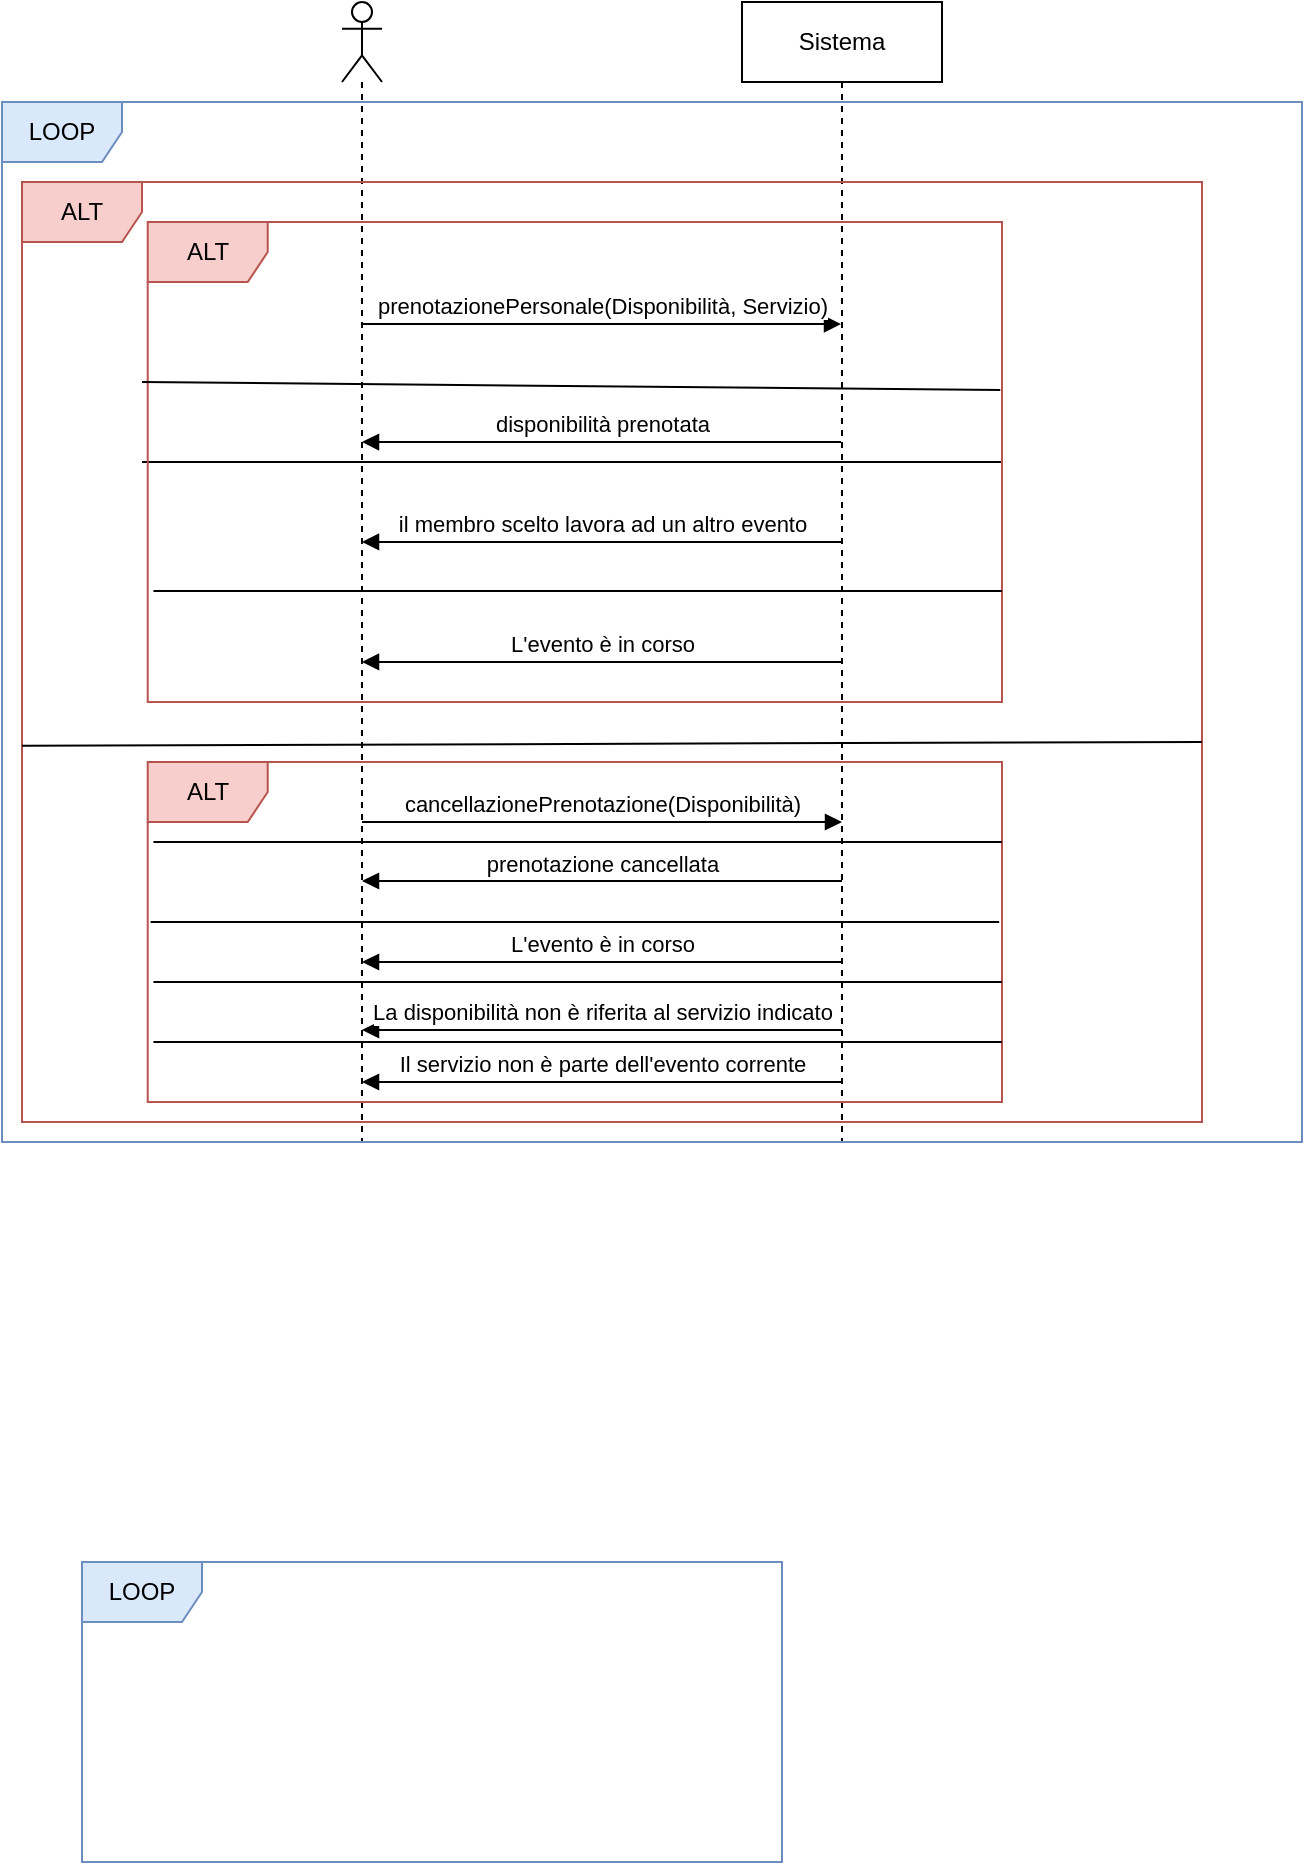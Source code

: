 <mxfile version="21.5.2" type="device">
  <diagram name="Page-1" id="COTHiYU2oobBMXKfAucC">
    <mxGraphModel dx="954" dy="512" grid="1" gridSize="10" guides="1" tooltips="1" connect="1" arrows="1" fold="1" page="1" pageScale="1" pageWidth="827" pageHeight="1169" math="0" shadow="0">
      <root>
        <mxCell id="0" />
        <mxCell id="1" parent="0" />
        <mxCell id="dpIyyQrG5vywkC4SpeAJ-1" value="" style="shape=umlLifeline;perimeter=lifelinePerimeter;whiteSpace=wrap;html=1;container=1;dropTarget=0;collapsible=0;recursiveResize=0;outlineConnect=0;portConstraint=eastwest;newEdgeStyle={&quot;edgeStyle&quot;:&quot;elbowEdgeStyle&quot;,&quot;elbow&quot;:&quot;vertical&quot;,&quot;curved&quot;:0,&quot;rounded&quot;:0};participant=umlActor;" parent="1" vertex="1">
          <mxGeometry x="230" y="70" width="20" height="570" as="geometry" />
        </mxCell>
        <mxCell id="dpIyyQrG5vywkC4SpeAJ-2" value="Sistema" style="shape=umlLifeline;perimeter=lifelinePerimeter;whiteSpace=wrap;html=1;container=1;dropTarget=0;collapsible=0;recursiveResize=0;outlineConnect=0;portConstraint=eastwest;newEdgeStyle={&quot;edgeStyle&quot;:&quot;elbowEdgeStyle&quot;,&quot;elbow&quot;:&quot;vertical&quot;,&quot;curved&quot;:0,&quot;rounded&quot;:0};" parent="1" vertex="1">
          <mxGeometry x="430" y="70" width="100" height="570" as="geometry" />
        </mxCell>
        <mxCell id="dpIyyQrG5vywkC4SpeAJ-5" value="" style="endArrow=none;endFill=0;endSize=12;html=1;rounded=0;strokeColor=default;" parent="1" edge="1">
          <mxGeometry width="160" relative="1" as="geometry">
            <mxPoint x="130" y="300" as="sourcePoint" />
            <mxPoint x="560" y="300" as="targetPoint" />
            <Array as="points">
              <mxPoint x="310" y="300" />
            </Array>
          </mxGeometry>
        </mxCell>
        <mxCell id="dpIyyQrG5vywkC4SpeAJ-14" value="LOOP" style="shape=umlFrame;whiteSpace=wrap;html=1;pointerEvents=0;fillColor=#dae8fc;strokeColor=#6c8ebf;" parent="1" vertex="1">
          <mxGeometry x="100" y="850" width="350" height="150" as="geometry" />
        </mxCell>
        <mxCell id="dpIyyQrG5vywkC4SpeAJ-15" value="cancellazionePrenotazione(Disponibilità)" style="html=1;verticalAlign=bottom;endArrow=block;edgeStyle=elbowEdgeStyle;elbow=vertical;curved=0;rounded=0;" parent="1" edge="1">
          <mxGeometry width="80" relative="1" as="geometry">
            <mxPoint x="240" y="480" as="sourcePoint" />
            <mxPoint x="480" y="480" as="targetPoint" />
            <Array as="points">
              <mxPoint x="360" y="480" />
            </Array>
          </mxGeometry>
        </mxCell>
        <mxCell id="dpIyyQrG5vywkC4SpeAJ-16" value="prenotazione cancellata" style="html=1;verticalAlign=bottom;endArrow=none;edgeStyle=elbowEdgeStyle;elbow=vertical;curved=0;rounded=0;startArrow=block;startFill=1;endFill=0;" parent="1" edge="1">
          <mxGeometry width="80" relative="1" as="geometry">
            <mxPoint x="240" y="509.5" as="sourcePoint" />
            <mxPoint x="480" y="509.5" as="targetPoint" />
            <Array as="points">
              <mxPoint x="360" y="509.5" />
            </Array>
          </mxGeometry>
        </mxCell>
        <mxCell id="dpIyyQrG5vywkC4SpeAJ-6" value="LOOP" style="shape=umlFrame;whiteSpace=wrap;html=1;pointerEvents=0;fillColor=#dae8fc;strokeColor=#6c8ebf;" parent="1" vertex="1">
          <mxGeometry x="60" y="120" width="650" height="520" as="geometry" />
        </mxCell>
        <mxCell id="dpIyyQrG5vywkC4SpeAJ-7" value="prenotazionePersonale(Disponibilità, Servizio)" style="html=1;verticalAlign=bottom;endArrow=block;edgeStyle=elbowEdgeStyle;elbow=vertical;curved=0;rounded=0;" parent="1" source="dpIyyQrG5vywkC4SpeAJ-1" target="dpIyyQrG5vywkC4SpeAJ-2" edge="1">
          <mxGeometry width="80" relative="1" as="geometry">
            <mxPoint x="364.286" y="433.158" as="sourcePoint" />
            <mxPoint x="467.143" y="433.158" as="targetPoint" />
            <Array as="points">
              <mxPoint x="351.429" y="231.053" />
            </Array>
          </mxGeometry>
        </mxCell>
        <mxCell id="dpIyyQrG5vywkC4SpeAJ-9" value="ALT" style="shape=umlFrame;whiteSpace=wrap;html=1;pointerEvents=0;fillColor=#f8cecc;strokeColor=#b85450;" parent="1" vertex="1">
          <mxGeometry x="132.86" y="180" width="427.14" height="240" as="geometry" />
        </mxCell>
        <mxCell id="dpIyyQrG5vywkC4SpeAJ-11" value="disponibilità prenotata" style="html=1;verticalAlign=bottom;endArrow=none;edgeStyle=elbowEdgeStyle;elbow=vertical;curved=0;rounded=0;startArrow=block;startFill=1;endFill=0;" parent="1" target="dpIyyQrG5vywkC4SpeAJ-2" edge="1">
          <mxGeometry width="80" relative="1" as="geometry">
            <mxPoint x="240.003" y="290.004" as="sourcePoint" />
            <mxPoint x="548.574" y="290.004" as="targetPoint" />
            <Array as="points">
              <mxPoint x="394.289" y="290.004" />
            </Array>
          </mxGeometry>
        </mxCell>
        <mxCell id="qZ2boYRAXG8nGibsNEoF-3" value="il membro scelto lavora ad un altro evento" style="html=1;verticalAlign=bottom;endArrow=none;edgeStyle=elbowEdgeStyle;elbow=vertical;curved=0;rounded=0;startArrow=block;startFill=1;endFill=0;" parent="1" edge="1">
          <mxGeometry width="80" relative="1" as="geometry">
            <mxPoint x="240.003" y="339.995" as="sourcePoint" />
            <mxPoint x="480" y="340" as="targetPoint" />
            <Array as="points">
              <mxPoint x="394.289" y="339.995" />
            </Array>
          </mxGeometry>
        </mxCell>
        <mxCell id="dpIyyQrG5vywkC4SpeAJ-8" value="" style="endArrow=none;endFill=0;endSize=12;html=1;rounded=0;startArrow=none;startFill=0;entryX=0.998;entryY=0.35;entryDx=0;entryDy=0;entryPerimeter=0;" parent="1" target="dpIyyQrG5vywkC4SpeAJ-9" edge="1">
          <mxGeometry width="160" relative="1" as="geometry">
            <mxPoint x="130" y="260" as="sourcePoint" />
            <mxPoint x="560" y="240" as="targetPoint" />
            <Array as="points" />
          </mxGeometry>
        </mxCell>
        <mxCell id="uiPtFsobEfXlULVtx7NJ-2" value="ALT" style="shape=umlFrame;whiteSpace=wrap;html=1;pointerEvents=0;fillColor=#f8cecc;strokeColor=#b85450;" parent="1" vertex="1">
          <mxGeometry x="70" y="160" width="590" height="470" as="geometry" />
        </mxCell>
        <mxCell id="uiPtFsobEfXlULVtx7NJ-3" value="" style="endArrow=none;html=1;rounded=0;exitX=0.003;exitY=0.63;exitDx=0;exitDy=0;exitPerimeter=0;entryX=1.003;entryY=0.626;entryDx=0;entryDy=0;entryPerimeter=0;" parent="1" edge="1">
          <mxGeometry width="50" height="50" relative="1" as="geometry">
            <mxPoint x="70.0" y="441.84" as="sourcePoint" />
            <mxPoint x="660" y="440.0" as="targetPoint" />
            <Array as="points" />
          </mxGeometry>
        </mxCell>
        <mxCell id="uiPtFsobEfXlULVtx7NJ-4" value="" style="endArrow=none;endFill=0;endSize=12;html=1;rounded=0;startArrow=none;startFill=0;exitX=-0.006;exitY=0.745;exitDx=0;exitDy=0;exitPerimeter=0;entryX=0.994;entryY=0.745;entryDx=0;entryDy=0;entryPerimeter=0;" parent="1" edge="1">
          <mxGeometry width="160" relative="1" as="geometry">
            <mxPoint x="135.711" y="364.499" as="sourcePoint" />
            <mxPoint x="559.997" y="364.499" as="targetPoint" />
          </mxGeometry>
        </mxCell>
        <mxCell id="uiPtFsobEfXlULVtx7NJ-5" value="L&#39;evento è in corso" style="html=1;verticalAlign=bottom;endArrow=none;edgeStyle=elbowEdgeStyle;elbow=vertical;curved=0;rounded=0;startArrow=block;startFill=1;endFill=0;" parent="1" edge="1">
          <mxGeometry width="80" relative="1" as="geometry">
            <mxPoint x="240.003" y="399.995" as="sourcePoint" />
            <mxPoint x="480" y="400" as="targetPoint" />
            <Array as="points">
              <mxPoint x="394.289" y="399.995" />
            </Array>
          </mxGeometry>
        </mxCell>
        <mxCell id="uiPtFsobEfXlULVtx7NJ-7" value="ALT" style="shape=umlFrame;whiteSpace=wrap;html=1;pointerEvents=0;fillColor=#f8cecc;strokeColor=#b85450;" parent="1" vertex="1">
          <mxGeometry x="132.86" y="450" width="427.14" height="170" as="geometry" />
        </mxCell>
        <mxCell id="uiPtFsobEfXlULVtx7NJ-8" value="" style="endArrow=none;endFill=0;endSize=12;html=1;rounded=0;startArrow=none;startFill=0;exitX=-0.006;exitY=0.745;exitDx=0;exitDy=0;exitPerimeter=0;entryX=0.994;entryY=0.745;entryDx=0;entryDy=0;entryPerimeter=0;" parent="1" edge="1">
          <mxGeometry width="160" relative="1" as="geometry">
            <mxPoint x="135.711" y="489.999" as="sourcePoint" />
            <mxPoint x="559.997" y="489.999" as="targetPoint" />
          </mxGeometry>
        </mxCell>
        <mxCell id="uiPtFsobEfXlULVtx7NJ-9" value="" style="endArrow=none;endFill=0;endSize=12;html=1;rounded=0;startArrow=none;startFill=0;exitX=-0.006;exitY=0.745;exitDx=0;exitDy=0;exitPerimeter=0;entryX=0.994;entryY=0.745;entryDx=0;entryDy=0;entryPerimeter=0;" parent="1" edge="1">
          <mxGeometry width="160" relative="1" as="geometry">
            <mxPoint x="134.291" y="529.999" as="sourcePoint" />
            <mxPoint x="558.577" y="529.999" as="targetPoint" />
          </mxGeometry>
        </mxCell>
        <mxCell id="uiPtFsobEfXlULVtx7NJ-10" value="L&#39;evento è in corso" style="html=1;verticalAlign=bottom;endArrow=none;edgeStyle=elbowEdgeStyle;elbow=vertical;curved=0;rounded=0;startArrow=block;startFill=1;endFill=0;" parent="1" edge="1">
          <mxGeometry width="80" relative="1" as="geometry">
            <mxPoint x="240" y="550" as="sourcePoint" />
            <mxPoint x="480" y="550" as="targetPoint" />
            <Array as="points">
              <mxPoint x="360" y="550" />
            </Array>
          </mxGeometry>
        </mxCell>
        <mxCell id="QcmMJp6a7x1nr6oH7qcu-1" value="" style="endArrow=none;endFill=0;endSize=12;html=1;rounded=0;startArrow=none;startFill=0;exitX=-0.006;exitY=0.745;exitDx=0;exitDy=0;exitPerimeter=0;entryX=0.994;entryY=0.745;entryDx=0;entryDy=0;entryPerimeter=0;" edge="1" parent="1">
          <mxGeometry width="160" relative="1" as="geometry">
            <mxPoint x="135.711" y="559.999" as="sourcePoint" />
            <mxPoint x="559.997" y="559.999" as="targetPoint" />
          </mxGeometry>
        </mxCell>
        <mxCell id="QcmMJp6a7x1nr6oH7qcu-2" value="La disponibilità non è riferita al servizio indicato" style="html=1;verticalAlign=bottom;endArrow=none;edgeStyle=elbowEdgeStyle;elbow=vertical;curved=0;rounded=0;startArrow=block;startFill=1;endFill=0;" edge="1" parent="1">
          <mxGeometry width="80" relative="1" as="geometry">
            <mxPoint x="240" y="584" as="sourcePoint" />
            <mxPoint x="480" y="584" as="targetPoint" />
            <Array as="points">
              <mxPoint x="360" y="584" />
            </Array>
          </mxGeometry>
        </mxCell>
        <mxCell id="QcmMJp6a7x1nr6oH7qcu-3" value="" style="endArrow=none;endFill=0;endSize=12;html=1;rounded=0;startArrow=none;startFill=0;exitX=-0.006;exitY=0.745;exitDx=0;exitDy=0;exitPerimeter=0;entryX=0.994;entryY=0.745;entryDx=0;entryDy=0;entryPerimeter=0;" edge="1" parent="1">
          <mxGeometry width="160" relative="1" as="geometry">
            <mxPoint x="135.711" y="589.999" as="sourcePoint" />
            <mxPoint x="559.997" y="589.999" as="targetPoint" />
          </mxGeometry>
        </mxCell>
        <mxCell id="QcmMJp6a7x1nr6oH7qcu-4" value="Il servizio non è parte dell&#39;evento corrente" style="html=1;verticalAlign=bottom;endArrow=none;edgeStyle=elbowEdgeStyle;elbow=vertical;curved=0;rounded=0;startArrow=block;startFill=1;endFill=0;" edge="1" parent="1">
          <mxGeometry width="80" relative="1" as="geometry">
            <mxPoint x="240" y="610" as="sourcePoint" />
            <mxPoint x="480" y="610" as="targetPoint" />
            <Array as="points">
              <mxPoint x="360" y="610" />
            </Array>
          </mxGeometry>
        </mxCell>
      </root>
    </mxGraphModel>
  </diagram>
</mxfile>

